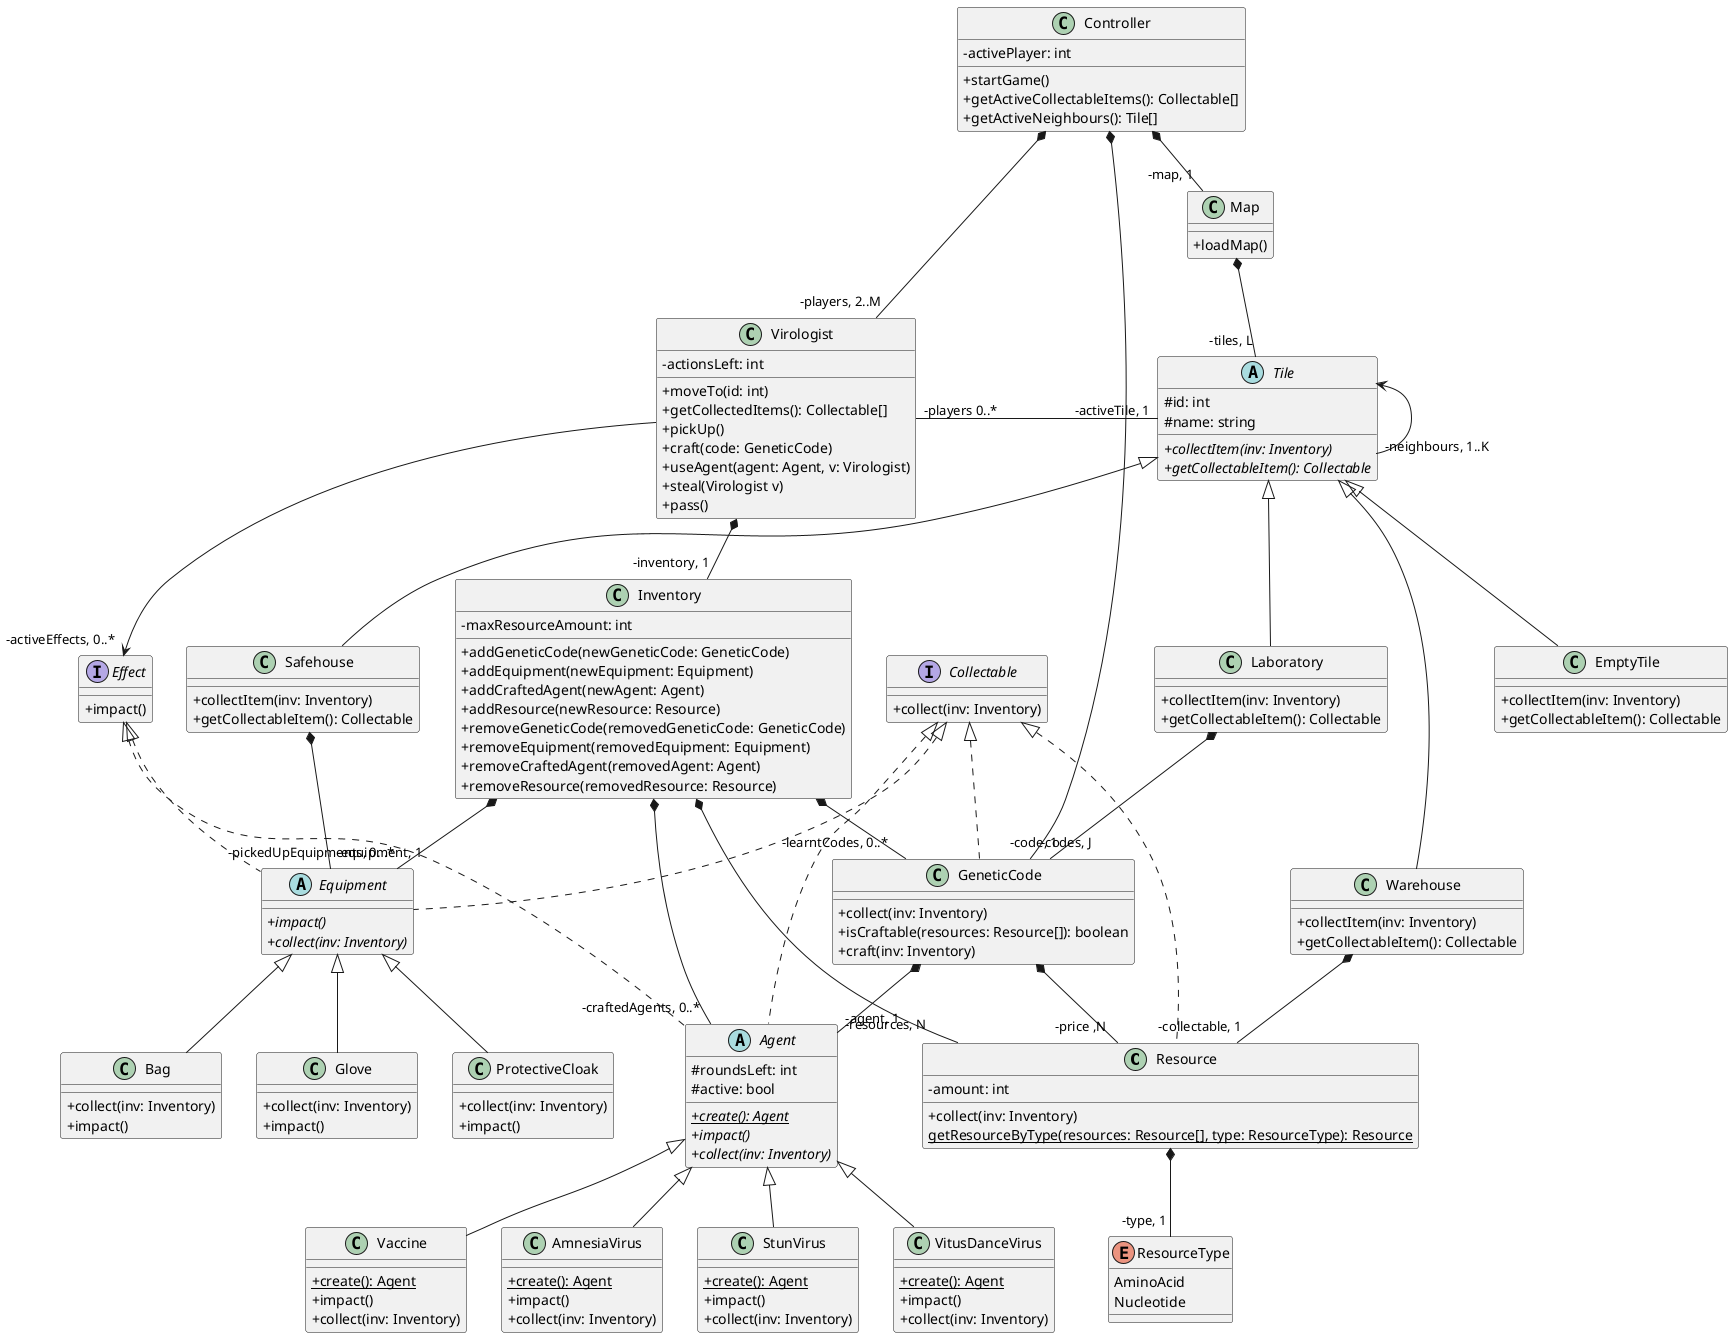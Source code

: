 @startuml
'https://plantuml.com/class-diagram
skinparam classAttributeIconSize 0
class Resource implements Collectable {
    -amount: int
    +collect(inv: Inventory)
    {static} getResourceByType(resources: Resource[], type: ResourceType): Resource
}

enum ResourceType {
    AminoAcid
    Nucleotide
}
Resource *-- "-type, 1" ResourceType

abstract class Agent implements Effect, Collectable {
    #roundsLeft: int
    #active: bool
    {static} {abstract} +create(): Agent
    {abstract} +impact()
    'Lehet nem is kell
    {abstract} +collect(inv: Inventory)
}

class AmnesiaVirus extends Agent{
    {static} +create(): Agent
    +impact()
    +collect(inv: Inventory)
}

class StunVirus extends Agent{
    {static} +create(): Agent
    +impact()
    +collect(inv: Inventory)
}
class VitusDanceVirus extends Agent{
    {static} +create(): Agent
    +impact()
    +collect(inv: Inventory)
}
class Vaccine extends Agent{
    {static} +create(): Agent
    +impact()
    +collect(inv: Inventory)
}

class Virologist {
    -actionsLeft: int
    +moveTo(id: int)
    +getCollectedItems(): Collectable[]
    'az alap useCase-ek:
    +pickUp()
    +craft(code: GeneticCode)
    +useAgent(agent: Agent, v: Virologist)
    +steal(Virologist v)
    +pass()
}

class Inventory {
    -maxResourceAmount: int
    +addGeneticCode(newGeneticCode: GeneticCode)
    +addEquipment(newEquipment: Equipment)
    +addCraftedAgent(newAgent: Agent)
    +addResource(newResource: Resource)
    +removeGeneticCode(removedGeneticCode: GeneticCode)
    +removeEquipment(removedEquipment: Equipment)
    +removeCraftedAgent(removedAgent: Agent)
    +removeResource(removedResource: Resource)
}
interface Effect {
    +impact()
}
class GeneticCode implements Collectable {
    +collect(inv: Inventory)
    +isCraftable(resources: Resource[]): boolean
    +craft(inv: Inventory)
}

interface Collectable {
    +collect(inv: Inventory)
}

Virologist *-- "-inventory, 1" Inventory
Virologist --> "-activeEffects, 0..*" Effect

Inventory *-- "-learntCodes, 0..*" GeneticCode
Inventory *-- "-pickedUpEquipments, 0. .*" Equipment
Inventory *-- "-craftedAgents, 0..*" Agent
Inventory *-- "-resources, N" Resource

GeneticCode *-- "-price ,N" Resource
GeneticCode *-- "-agent, 1" Agent

Virologist "-players 0..*" - "-activeTile, 1" Tile

abstract class Equipment implements Effect, Collectable {
    {abstract} +impact()
    {abstract} +collect(inv: Inventory)

}
class ProtectiveCloak extends Equipment {
    +collect(inv: Inventory)
    +impact()
}

class Bag extends Equipment{
    +collect(inv: Inventory)
    +impact()
}
class Glove extends Equipment {
    +collect(inv: Inventory)
    +impact()
}

'There is Collectable getter because EmptyTile must have a getter either
abstract class Tile {
    #id: int
    #name: string
    {abstract} +collectItem(inv: Inventory)
    {abstract} +getCollectableItem(): Collectable
}
class Laboratory extends Tile {
    +collectItem(inv: Inventory)
    +getCollectableItem(): Collectable
}

class Safehouse extends Tile {
    +collectItem(inv: Inventory)
    +getCollectableItem(): Collectable
}
class Warehouse extends Tile {
    +collectItem(inv: Inventory)
    +getCollectableItem(): Collectable
}
class EmptyTile extends Tile {
    +collectItem(inv: Inventory)
    +getCollectableItem(): Collectable
}

class Map {
    +loadMap()
}
Laboratory *-- "-code, 1" GeneticCode
Safehouse *-- "-equipment, 1" Equipment
Warehouse *-- "-collectable, 1" Resource

Map  *-- "-tiles, L" Tile
Tile <-- "-neighbours, 1..K" Tile


class Controller {
    -activePlayer: int
    +startGame()
    +getActiveCollectableItems(): Collectable[]
    +getActiveNeighbours(): Tile[]
}
Controller *-- "-map, 1" Map
Controller *-- "-players, 2..M" Virologist
Controller *-- "-codes, J" GeneticCode

@enduml